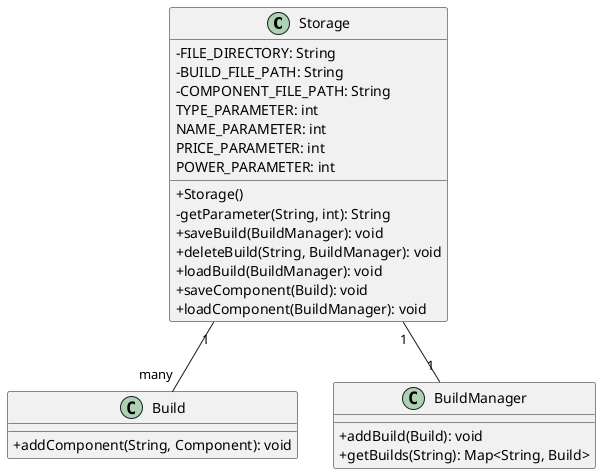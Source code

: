 @startuml
'https://plantuml.com/class-diagram
skinparam classAttributeIconSize 0

class Storage {
    -FILE_DIRECTORY: String
    -BUILD_FILE_PATH: String
    -COMPONENT_FILE_PATH: String
    TYPE_PARAMETER: int
    NAME_PARAMETER: int
    PRICE_PARAMETER: int
    POWER_PARAMETER: int

    +Storage()
    -getParameter(String, int): String
    +saveBuild(BuildManager): void
    +deleteBuild(String, BuildManager): void
    +loadBuild(BuildManager): void
    +saveComponent(Build): void
    +loadComponent(BuildManager): void
}

class Build {
    +addComponent(String, Component): void

}

class BuildManager {
    +addBuild(Build): void
    +getBuilds(String): Map<String, Build>

}

Storage "1"--"1" BuildManager
Storage "1"--"many" Build

@enduml